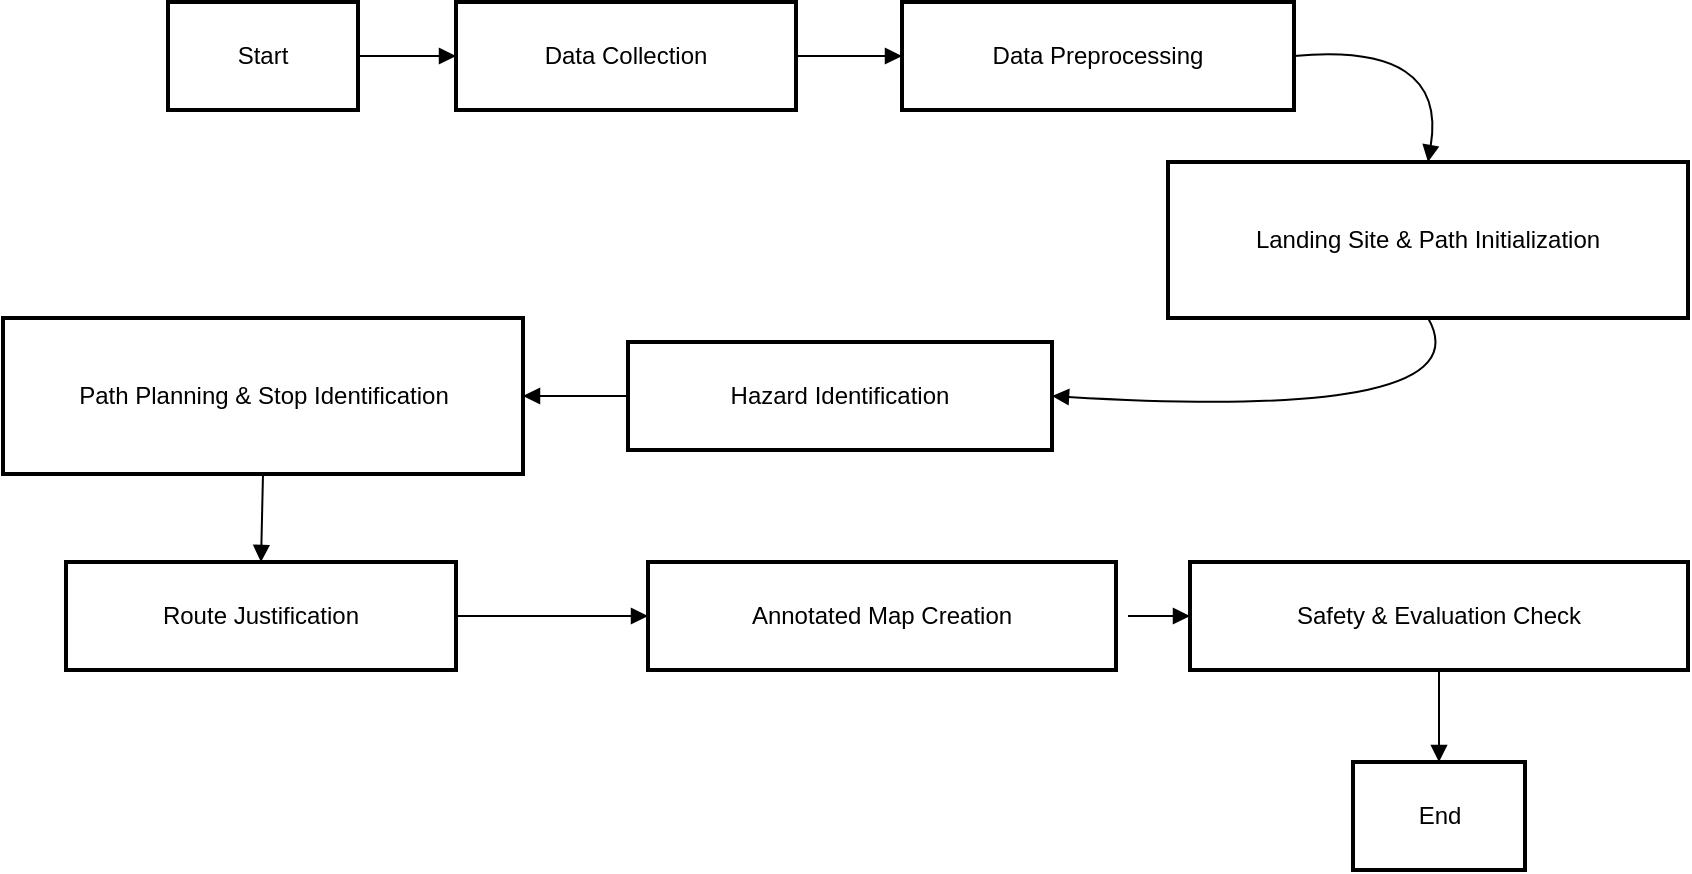 <mxfile version="26.0.11">
  <diagram id="C5RBs43oDa-KdzZeNtuy" name="Page-1">
    <mxGraphModel dx="1932" dy="586" grid="1" gridSize="10" guides="1" tooltips="1" connect="1" arrows="1" fold="1" page="1" pageScale="1" pageWidth="827" pageHeight="1169" math="0" shadow="0">
      <root>
        <mxCell id="WIyWlLk6GJQsqaUBKTNV-0" />
        <mxCell id="WIyWlLk6GJQsqaUBKTNV-1" parent="WIyWlLk6GJQsqaUBKTNV-0" />
        <mxCell id="-bm8vIVkg9VearQxI171-67" value="Start" style="whiteSpace=wrap;strokeWidth=2;" vertex="1" parent="WIyWlLk6GJQsqaUBKTNV-1">
          <mxGeometry x="40" y="480" width="95" height="54" as="geometry" />
        </mxCell>
        <mxCell id="-bm8vIVkg9VearQxI171-68" value="Data Collection" style="whiteSpace=wrap;strokeWidth=2;" vertex="1" parent="WIyWlLk6GJQsqaUBKTNV-1">
          <mxGeometry x="184" y="480" width="170" height="54" as="geometry" />
        </mxCell>
        <mxCell id="-bm8vIVkg9VearQxI171-69" value="Data Preprocessing" style="whiteSpace=wrap;strokeWidth=2;" vertex="1" parent="WIyWlLk6GJQsqaUBKTNV-1">
          <mxGeometry x="407" y="480" width="196" height="54" as="geometry" />
        </mxCell>
        <mxCell id="-bm8vIVkg9VearQxI171-70" value="Landing Site &amp; Path Initialization" style="whiteSpace=wrap;strokeWidth=2;" vertex="1" parent="WIyWlLk6GJQsqaUBKTNV-1">
          <mxGeometry x="540" y="560" width="260" height="78" as="geometry" />
        </mxCell>
        <mxCell id="-bm8vIVkg9VearQxI171-71" value="Hazard Identification" style="whiteSpace=wrap;strokeWidth=2;" vertex="1" parent="WIyWlLk6GJQsqaUBKTNV-1">
          <mxGeometry x="270" y="650" width="212" height="54" as="geometry" />
        </mxCell>
        <mxCell id="-bm8vIVkg9VearQxI171-72" value="Path Planning &amp; Stop Identification" style="whiteSpace=wrap;strokeWidth=2;" vertex="1" parent="WIyWlLk6GJQsqaUBKTNV-1">
          <mxGeometry x="-42.5" y="638" width="260" height="78" as="geometry" />
        </mxCell>
        <mxCell id="-bm8vIVkg9VearQxI171-73" value="Route Justification" style="whiteSpace=wrap;strokeWidth=2;" vertex="1" parent="WIyWlLk6GJQsqaUBKTNV-1">
          <mxGeometry x="-11" y="760" width="195" height="54" as="geometry" />
        </mxCell>
        <mxCell id="-bm8vIVkg9VearQxI171-74" value="Annotated Map Creation" style="whiteSpace=wrap;strokeWidth=2;" vertex="1" parent="WIyWlLk6GJQsqaUBKTNV-1">
          <mxGeometry x="280" y="760" width="234" height="54" as="geometry" />
        </mxCell>
        <mxCell id="-bm8vIVkg9VearQxI171-75" value="Safety &amp; Evaluation Check" style="whiteSpace=wrap;strokeWidth=2;" vertex="1" parent="WIyWlLk6GJQsqaUBKTNV-1">
          <mxGeometry x="551" y="760" width="249" height="54" as="geometry" />
        </mxCell>
        <mxCell id="-bm8vIVkg9VearQxI171-76" value="End" style="whiteSpace=wrap;strokeWidth=2;" vertex="1" parent="WIyWlLk6GJQsqaUBKTNV-1">
          <mxGeometry x="632.5" y="860" width="86" height="54" as="geometry" />
        </mxCell>
        <mxCell id="-bm8vIVkg9VearQxI171-77" value="" style="curved=1;startArrow=none;endArrow=block;exitX=1;exitY=0.5;entryX=0;entryY=0.5;rounded=0;exitDx=0;exitDy=0;entryDx=0;entryDy=0;" edge="1" parent="WIyWlLk6GJQsqaUBKTNV-1" source="-bm8vIVkg9VearQxI171-67" target="-bm8vIVkg9VearQxI171-68">
          <mxGeometry relative="1" as="geometry">
            <Array as="points" />
          </mxGeometry>
        </mxCell>
        <mxCell id="-bm8vIVkg9VearQxI171-78" value="" style="curved=1;startArrow=none;endArrow=block;exitX=1;exitY=0.5;entryX=0;entryY=0.5;rounded=0;exitDx=0;exitDy=0;entryDx=0;entryDy=0;" edge="1" parent="WIyWlLk6GJQsqaUBKTNV-1" source="-bm8vIVkg9VearQxI171-68" target="-bm8vIVkg9VearQxI171-69">
          <mxGeometry relative="1" as="geometry">
            <Array as="points" />
          </mxGeometry>
        </mxCell>
        <mxCell id="-bm8vIVkg9VearQxI171-79" value="" style="curved=1;startArrow=none;endArrow=block;exitX=1;exitY=0.5;entryX=0.5;entryY=0;rounded=0;exitDx=0;exitDy=0;" edge="1" parent="WIyWlLk6GJQsqaUBKTNV-1" source="-bm8vIVkg9VearQxI171-69" target="-bm8vIVkg9VearQxI171-70">
          <mxGeometry relative="1" as="geometry">
            <Array as="points">
              <mxPoint x="680" y="500" />
            </Array>
          </mxGeometry>
        </mxCell>
        <mxCell id="-bm8vIVkg9VearQxI171-80" value="" style="curved=1;startArrow=none;endArrow=block;exitX=0.5;exitY=1;entryX=1;entryY=0.5;rounded=0;entryDx=0;entryDy=0;" edge="1" parent="WIyWlLk6GJQsqaUBKTNV-1" source="-bm8vIVkg9VearQxI171-70" target="-bm8vIVkg9VearQxI171-71">
          <mxGeometry relative="1" as="geometry">
            <Array as="points">
              <mxPoint x="700" y="690" />
            </Array>
          </mxGeometry>
        </mxCell>
        <mxCell id="-bm8vIVkg9VearQxI171-81" value="" style="curved=1;startArrow=none;endArrow=block;exitX=0;exitY=0.5;entryX=1;entryY=0.5;rounded=0;exitDx=0;exitDy=0;entryDx=0;entryDy=0;" edge="1" parent="WIyWlLk6GJQsqaUBKTNV-1" source="-bm8vIVkg9VearQxI171-71" target="-bm8vIVkg9VearQxI171-72">
          <mxGeometry relative="1" as="geometry">
            <Array as="points" />
          </mxGeometry>
        </mxCell>
        <mxCell id="-bm8vIVkg9VearQxI171-82" value="" style="curved=1;startArrow=none;endArrow=block;exitX=0.5;exitY=1;entryX=0.5;entryY=0;rounded=0;" edge="1" parent="WIyWlLk6GJQsqaUBKTNV-1" source="-bm8vIVkg9VearQxI171-72" target="-bm8vIVkg9VearQxI171-73">
          <mxGeometry relative="1" as="geometry">
            <Array as="points" />
          </mxGeometry>
        </mxCell>
        <mxCell id="-bm8vIVkg9VearQxI171-83" value="" style="curved=1;startArrow=none;endArrow=block;exitX=1;exitY=0.5;entryX=0;entryY=0.5;rounded=0;entryDx=0;entryDy=0;exitDx=0;exitDy=0;" edge="1" parent="WIyWlLk6GJQsqaUBKTNV-1" source="-bm8vIVkg9VearQxI171-73" target="-bm8vIVkg9VearQxI171-74">
          <mxGeometry relative="1" as="geometry">
            <Array as="points" />
          </mxGeometry>
        </mxCell>
        <mxCell id="-bm8vIVkg9VearQxI171-84" value="" style="curved=1;startArrow=none;endArrow=block;entryX=0;entryY=0.5;rounded=0;entryDx=0;entryDy=0;" edge="1" parent="WIyWlLk6GJQsqaUBKTNV-1" target="-bm8vIVkg9VearQxI171-75">
          <mxGeometry relative="1" as="geometry">
            <Array as="points" />
            <mxPoint x="520" y="787" as="sourcePoint" />
          </mxGeometry>
        </mxCell>
        <mxCell id="-bm8vIVkg9VearQxI171-85" value="" style="curved=1;startArrow=none;endArrow=block;exitX=0.5;exitY=1;entryX=0.5;entryY=0;rounded=0;" edge="1" parent="WIyWlLk6GJQsqaUBKTNV-1" source="-bm8vIVkg9VearQxI171-75" target="-bm8vIVkg9VearQxI171-76">
          <mxGeometry relative="1" as="geometry">
            <Array as="points" />
          </mxGeometry>
        </mxCell>
      </root>
    </mxGraphModel>
  </diagram>
</mxfile>
